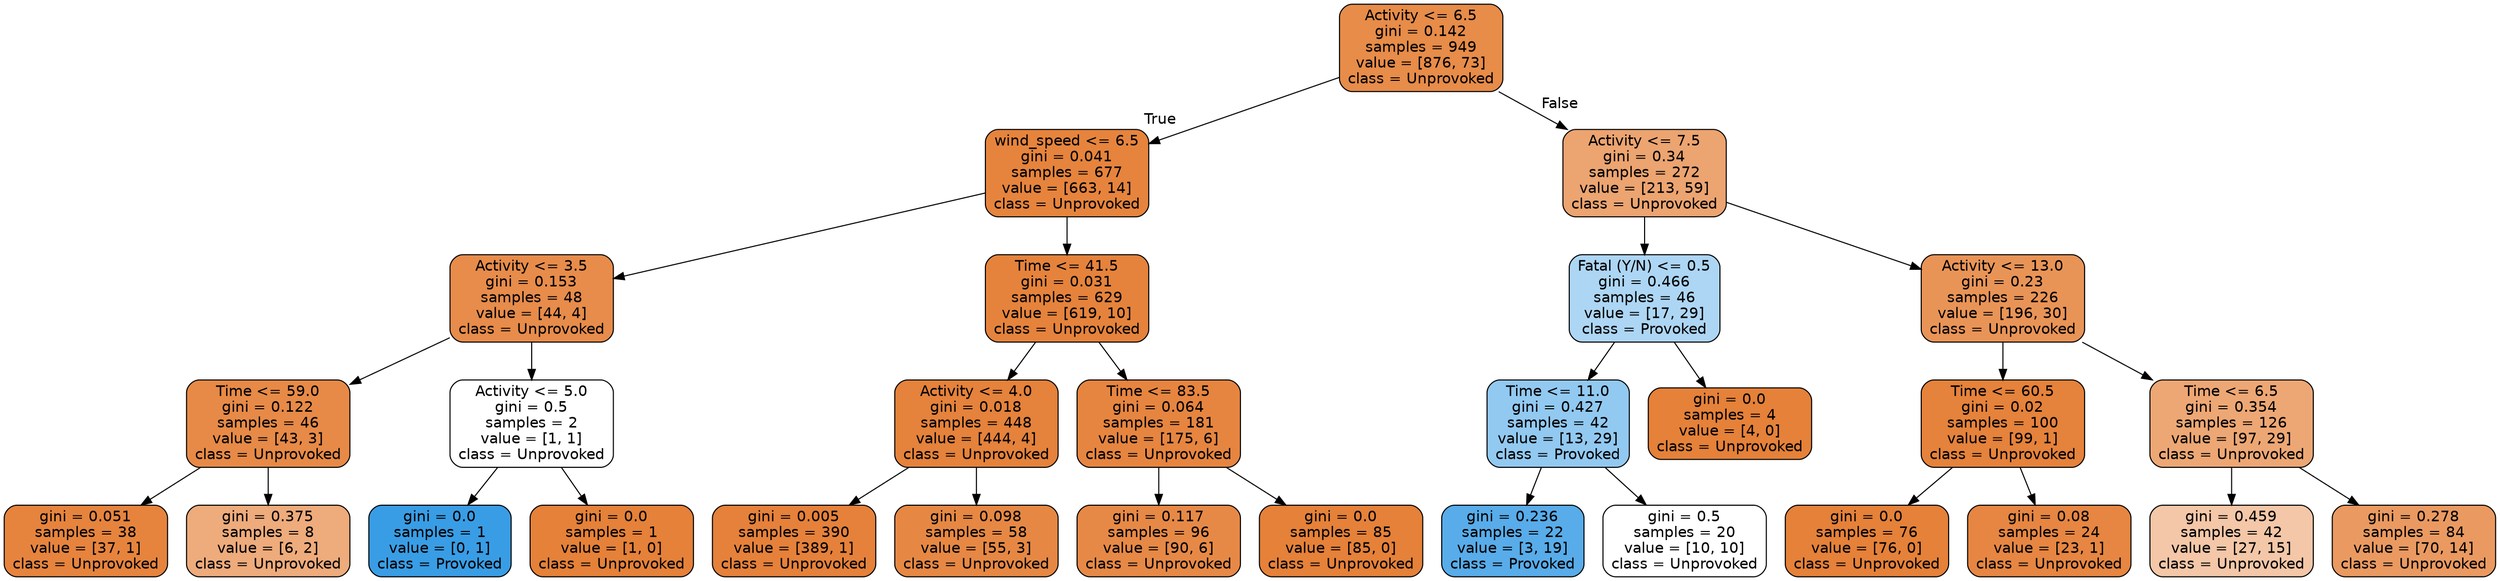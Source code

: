 digraph Tree {
node [shape=box, style="filled, rounded", color="black", fontname=helvetica] ;
edge [fontname=helvetica] ;
0 [label="Activity <= 6.5\ngini = 0.142\nsamples = 949\nvalue = [876, 73]\nclass = Unprovoked", fillcolor="#e78c49"] ;
1 [label="wind_speed <= 6.5\ngini = 0.041\nsamples = 677\nvalue = [663, 14]\nclass = Unprovoked", fillcolor="#e6843d"] ;
0 -> 1 [labeldistance=2.5, labelangle=45, headlabel="True"] ;
2 [label="Activity <= 3.5\ngini = 0.153\nsamples = 48\nvalue = [44, 4]\nclass = Unprovoked", fillcolor="#e78c4b"] ;
1 -> 2 ;
3 [label="Time <= 59.0\ngini = 0.122\nsamples = 46\nvalue = [43, 3]\nclass = Unprovoked", fillcolor="#e78a47"] ;
2 -> 3 ;
4 [label="gini = 0.051\nsamples = 38\nvalue = [37, 1]\nclass = Unprovoked", fillcolor="#e6843e"] ;
3 -> 4 ;
5 [label="gini = 0.375\nsamples = 8\nvalue = [6, 2]\nclass = Unprovoked", fillcolor="#eeab7b"] ;
3 -> 5 ;
6 [label="Activity <= 5.0\ngini = 0.5\nsamples = 2\nvalue = [1, 1]\nclass = Unprovoked", fillcolor="#ffffff"] ;
2 -> 6 ;
7 [label="gini = 0.0\nsamples = 1\nvalue = [0, 1]\nclass = Provoked", fillcolor="#399de5"] ;
6 -> 7 ;
8 [label="gini = 0.0\nsamples = 1\nvalue = [1, 0]\nclass = Unprovoked", fillcolor="#e58139"] ;
6 -> 8 ;
9 [label="Time <= 41.5\ngini = 0.031\nsamples = 629\nvalue = [619, 10]\nclass = Unprovoked", fillcolor="#e5833c"] ;
1 -> 9 ;
10 [label="Activity <= 4.0\ngini = 0.018\nsamples = 448\nvalue = [444, 4]\nclass = Unprovoked", fillcolor="#e5823b"] ;
9 -> 10 ;
11 [label="gini = 0.005\nsamples = 390\nvalue = [389, 1]\nclass = Unprovoked", fillcolor="#e5813a"] ;
10 -> 11 ;
12 [label="gini = 0.098\nsamples = 58\nvalue = [55, 3]\nclass = Unprovoked", fillcolor="#e68844"] ;
10 -> 12 ;
13 [label="Time <= 83.5\ngini = 0.064\nsamples = 181\nvalue = [175, 6]\nclass = Unprovoked", fillcolor="#e68540"] ;
9 -> 13 ;
14 [label="gini = 0.117\nsamples = 96\nvalue = [90, 6]\nclass = Unprovoked", fillcolor="#e78946"] ;
13 -> 14 ;
15 [label="gini = 0.0\nsamples = 85\nvalue = [85, 0]\nclass = Unprovoked", fillcolor="#e58139"] ;
13 -> 15 ;
16 [label="Activity <= 7.5\ngini = 0.34\nsamples = 272\nvalue = [213, 59]\nclass = Unprovoked", fillcolor="#eca470"] ;
0 -> 16 [labeldistance=2.5, labelangle=-45, headlabel="False"] ;
17 [label="Fatal (Y/N) <= 0.5\ngini = 0.466\nsamples = 46\nvalue = [17, 29]\nclass = Provoked", fillcolor="#add6f4"] ;
16 -> 17 ;
18 [label="Time <= 11.0\ngini = 0.427\nsamples = 42\nvalue = [13, 29]\nclass = Provoked", fillcolor="#92c9f1"] ;
17 -> 18 ;
19 [label="gini = 0.236\nsamples = 22\nvalue = [3, 19]\nclass = Provoked", fillcolor="#58ace9"] ;
18 -> 19 ;
20 [label="gini = 0.5\nsamples = 20\nvalue = [10, 10]\nclass = Unprovoked", fillcolor="#ffffff"] ;
18 -> 20 ;
21 [label="gini = 0.0\nsamples = 4\nvalue = [4, 0]\nclass = Unprovoked", fillcolor="#e58139"] ;
17 -> 21 ;
22 [label="Activity <= 13.0\ngini = 0.23\nsamples = 226\nvalue = [196, 30]\nclass = Unprovoked", fillcolor="#e99457"] ;
16 -> 22 ;
23 [label="Time <= 60.5\ngini = 0.02\nsamples = 100\nvalue = [99, 1]\nclass = Unprovoked", fillcolor="#e5823b"] ;
22 -> 23 ;
24 [label="gini = 0.0\nsamples = 76\nvalue = [76, 0]\nclass = Unprovoked", fillcolor="#e58139"] ;
23 -> 24 ;
25 [label="gini = 0.08\nsamples = 24\nvalue = [23, 1]\nclass = Unprovoked", fillcolor="#e68642"] ;
23 -> 25 ;
26 [label="Time <= 6.5\ngini = 0.354\nsamples = 126\nvalue = [97, 29]\nclass = Unprovoked", fillcolor="#eda774"] ;
22 -> 26 ;
27 [label="gini = 0.459\nsamples = 42\nvalue = [27, 15]\nclass = Unprovoked", fillcolor="#f3c7a7"] ;
26 -> 27 ;
28 [label="gini = 0.278\nsamples = 84\nvalue = [70, 14]\nclass = Unprovoked", fillcolor="#ea9a61"] ;
26 -> 28 ;
}